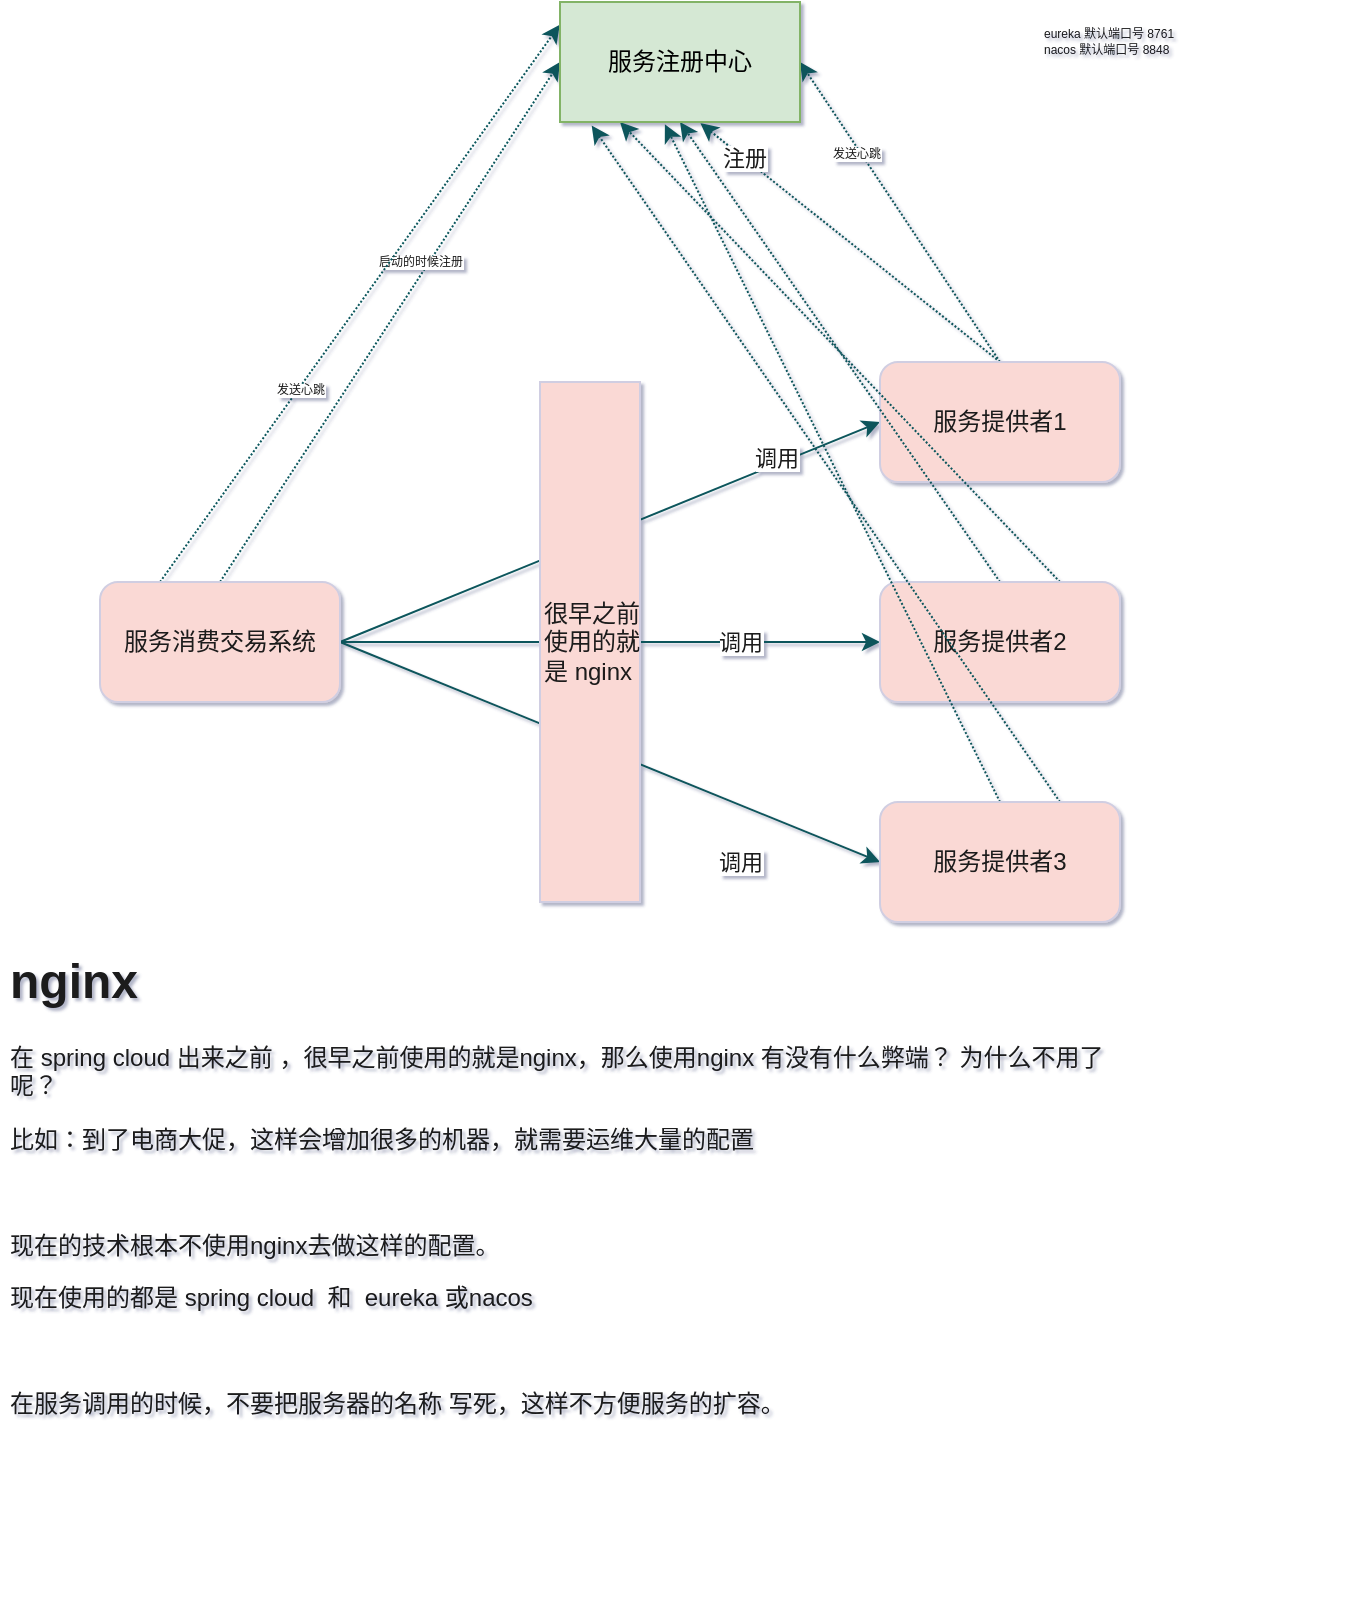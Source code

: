 <mxfile version="14.1.8" type="github">
  <diagram id="C5RBs43oDa-KdzZeNtuy" name="Page-1">
    <mxGraphModel dx="1185" dy="662" grid="1" gridSize="10" guides="1" tooltips="1" connect="1" arrows="1" fold="1" page="1" pageScale="1" pageWidth="827" pageHeight="1169" background="none" math="0" shadow="1">
      <root>
        <mxCell id="WIyWlLk6GJQsqaUBKTNV-0" />
        <mxCell id="WIyWlLk6GJQsqaUBKTNV-1" parent="WIyWlLk6GJQsqaUBKTNV-0" />
        <mxCell id="w0ampsSdZ3sBVxdebY1X-4" style="rounded=1;sketch=0;orthogonalLoop=1;jettySize=auto;html=1;exitX=1;exitY=0.5;exitDx=0;exitDy=0;entryX=0;entryY=0.5;entryDx=0;entryDy=0;strokeColor=#09555B;fontColor=#1A1A1A;" edge="1" parent="WIyWlLk6GJQsqaUBKTNV-1" source="w0ampsSdZ3sBVxdebY1X-0" target="w0ampsSdZ3sBVxdebY1X-1">
          <mxGeometry relative="1" as="geometry" />
        </mxCell>
        <mxCell id="w0ampsSdZ3sBVxdebY1X-8" value="调用" style="edgeLabel;html=1;align=center;verticalAlign=middle;resizable=0;points=[];fontColor=#1A1A1A;" vertex="1" connectable="0" parent="w0ampsSdZ3sBVxdebY1X-4">
          <mxGeometry x="0.133" relative="1" as="geometry">
            <mxPoint x="65" y="-30" as="offset" />
          </mxGeometry>
        </mxCell>
        <mxCell id="w0ampsSdZ3sBVxdebY1X-5" style="rounded=1;sketch=0;orthogonalLoop=1;jettySize=auto;html=1;exitX=1;exitY=0.5;exitDx=0;exitDy=0;entryX=0;entryY=0.5;entryDx=0;entryDy=0;strokeColor=#09555B;fontColor=#1A1A1A;" edge="1" parent="WIyWlLk6GJQsqaUBKTNV-1" source="w0ampsSdZ3sBVxdebY1X-0" target="w0ampsSdZ3sBVxdebY1X-2">
          <mxGeometry relative="1" as="geometry" />
        </mxCell>
        <mxCell id="w0ampsSdZ3sBVxdebY1X-6" style="rounded=1;sketch=0;orthogonalLoop=1;jettySize=auto;html=1;exitX=1;exitY=0.5;exitDx=0;exitDy=0;entryX=0;entryY=0.5;entryDx=0;entryDy=0;strokeColor=#09555B;fontColor=#1A1A1A;" edge="1" parent="WIyWlLk6GJQsqaUBKTNV-1" source="w0ampsSdZ3sBVxdebY1X-0" target="w0ampsSdZ3sBVxdebY1X-3">
          <mxGeometry relative="1" as="geometry" />
        </mxCell>
        <mxCell id="w0ampsSdZ3sBVxdebY1X-28" style="edgeStyle=none;rounded=1;sketch=0;orthogonalLoop=1;jettySize=auto;html=1;exitX=0.5;exitY=0;exitDx=0;exitDy=0;entryX=0;entryY=0.5;entryDx=0;entryDy=0;dashed=1;dashPattern=1 1;strokeColor=#09555B;fontSize=6;fontColor=#1A1A1A;" edge="1" parent="WIyWlLk6GJQsqaUBKTNV-1" source="w0ampsSdZ3sBVxdebY1X-0" target="w0ampsSdZ3sBVxdebY1X-16">
          <mxGeometry relative="1" as="geometry" />
        </mxCell>
        <mxCell id="w0ampsSdZ3sBVxdebY1X-30" value="启动的时候注册" style="edgeLabel;html=1;align=center;verticalAlign=middle;resizable=0;points=[];fontSize=6;fontColor=#1A1A1A;" vertex="1" connectable="0" parent="w0ampsSdZ3sBVxdebY1X-28">
          <mxGeometry x="0.369" y="-1" relative="1" as="geometry">
            <mxPoint x="-17.17" y="17.37" as="offset" />
          </mxGeometry>
        </mxCell>
        <mxCell id="w0ampsSdZ3sBVxdebY1X-29" style="edgeStyle=none;rounded=1;sketch=0;orthogonalLoop=1;jettySize=auto;html=1;exitX=0.25;exitY=0;exitDx=0;exitDy=0;entryX=-0.001;entryY=0.19;entryDx=0;entryDy=0;entryPerimeter=0;dashed=1;dashPattern=1 1;strokeColor=#09555B;fontSize=6;fontColor=#1A1A1A;" edge="1" parent="WIyWlLk6GJQsqaUBKTNV-1" source="w0ampsSdZ3sBVxdebY1X-0" target="w0ampsSdZ3sBVxdebY1X-16">
          <mxGeometry relative="1" as="geometry" />
        </mxCell>
        <mxCell id="w0ampsSdZ3sBVxdebY1X-31" value="发送心跳" style="edgeLabel;html=1;align=center;verticalAlign=middle;resizable=0;points=[];fontSize=6;fontColor=#1A1A1A;" vertex="1" connectable="0" parent="w0ampsSdZ3sBVxdebY1X-29">
          <mxGeometry x="-0.306" relative="1" as="geometry">
            <mxPoint as="offset" />
          </mxGeometry>
        </mxCell>
        <mxCell id="w0ampsSdZ3sBVxdebY1X-0" value="服务消费交易系统" style="whiteSpace=wrap;html=1;fillColor=#FAD9D5;strokeColor=#D0CEE2;fontColor=#1A1A1A;rounded=1;" vertex="1" parent="WIyWlLk6GJQsqaUBKTNV-1">
          <mxGeometry x="140" y="360" width="120" height="60" as="geometry" />
        </mxCell>
        <mxCell id="w0ampsSdZ3sBVxdebY1X-17" style="edgeStyle=none;rounded=1;sketch=0;orthogonalLoop=1;jettySize=auto;html=1;exitX=0.5;exitY=0;exitDx=0;exitDy=0;entryX=0.585;entryY=1.01;entryDx=0;entryDy=0;entryPerimeter=0;strokeColor=#09555B;fontColor=#1A1A1A;dashed=1;dashPattern=1 1;" edge="1" parent="WIyWlLk6GJQsqaUBKTNV-1" source="w0ampsSdZ3sBVxdebY1X-1" target="w0ampsSdZ3sBVxdebY1X-16">
          <mxGeometry relative="1" as="geometry" />
        </mxCell>
        <mxCell id="w0ampsSdZ3sBVxdebY1X-18" value="注册" style="edgeLabel;html=1;align=center;verticalAlign=middle;resizable=0;points=[];fontColor=#1A1A1A;" vertex="1" connectable="0" parent="w0ampsSdZ3sBVxdebY1X-17">
          <mxGeometry x="0.72" relative="1" as="geometry">
            <mxPoint as="offset" />
          </mxGeometry>
        </mxCell>
        <mxCell id="w0ampsSdZ3sBVxdebY1X-21" style="edgeStyle=none;rounded=1;sketch=0;orthogonalLoop=1;jettySize=auto;html=1;exitX=0.5;exitY=0;exitDx=0;exitDy=0;entryX=1;entryY=0.5;entryDx=0;entryDy=0;dashed=1;dashPattern=1 1;strokeColor=#09555B;fontSize=6;fontColor=#1A1A1A;" edge="1" parent="WIyWlLk6GJQsqaUBKTNV-1" source="w0ampsSdZ3sBVxdebY1X-1" target="w0ampsSdZ3sBVxdebY1X-16">
          <mxGeometry relative="1" as="geometry" />
        </mxCell>
        <mxCell id="w0ampsSdZ3sBVxdebY1X-22" value="发送心跳" style="edgeLabel;html=1;align=center;verticalAlign=middle;resizable=0;points=[];fontSize=6;fontColor=#1A1A1A;" vertex="1" connectable="0" parent="w0ampsSdZ3sBVxdebY1X-21">
          <mxGeometry x="0.41" y="2" relative="1" as="geometry">
            <mxPoint as="offset" />
          </mxGeometry>
        </mxCell>
        <mxCell id="w0ampsSdZ3sBVxdebY1X-1" value="服务提供者1" style="rounded=1;whiteSpace=wrap;html=1;sketch=0;strokeColor=#D0CEE2;fillColor=#FAD9D5;fontColor=#1A1A1A;align=center;" vertex="1" parent="WIyWlLk6GJQsqaUBKTNV-1">
          <mxGeometry x="530" y="250" width="120" height="60" as="geometry" />
        </mxCell>
        <mxCell id="w0ampsSdZ3sBVxdebY1X-23" style="edgeStyle=none;rounded=1;sketch=0;orthogonalLoop=1;jettySize=auto;html=1;exitX=0.5;exitY=0;exitDx=0;exitDy=0;entryX=0.5;entryY=1;entryDx=0;entryDy=0;dashed=1;dashPattern=1 1;strokeColor=#09555B;fontSize=6;fontColor=#1A1A1A;" edge="1" parent="WIyWlLk6GJQsqaUBKTNV-1" source="w0ampsSdZ3sBVxdebY1X-2" target="w0ampsSdZ3sBVxdebY1X-16">
          <mxGeometry relative="1" as="geometry" />
        </mxCell>
        <mxCell id="w0ampsSdZ3sBVxdebY1X-24" style="edgeStyle=none;rounded=1;sketch=0;orthogonalLoop=1;jettySize=auto;html=1;exitX=0.75;exitY=0;exitDx=0;exitDy=0;entryX=0.25;entryY=1;entryDx=0;entryDy=0;dashed=1;dashPattern=1 1;strokeColor=#09555B;fontSize=6;fontColor=#1A1A1A;" edge="1" parent="WIyWlLk6GJQsqaUBKTNV-1" source="w0ampsSdZ3sBVxdebY1X-2" target="w0ampsSdZ3sBVxdebY1X-16">
          <mxGeometry relative="1" as="geometry" />
        </mxCell>
        <mxCell id="w0ampsSdZ3sBVxdebY1X-2" value="服务提供者2" style="rounded=1;whiteSpace=wrap;html=1;sketch=0;strokeColor=#D0CEE2;fillColor=#FAD9D5;fontColor=#1A1A1A;align=center;" vertex="1" parent="WIyWlLk6GJQsqaUBKTNV-1">
          <mxGeometry x="530" y="360" width="120" height="60" as="geometry" />
        </mxCell>
        <mxCell id="w0ampsSdZ3sBVxdebY1X-26" style="edgeStyle=none;rounded=1;sketch=0;orthogonalLoop=1;jettySize=auto;html=1;exitX=0.5;exitY=0;exitDx=0;exitDy=0;entryX=0.437;entryY=1.019;entryDx=0;entryDy=0;entryPerimeter=0;dashed=1;dashPattern=1 1;strokeColor=#09555B;fontSize=6;fontColor=#1A1A1A;" edge="1" parent="WIyWlLk6GJQsqaUBKTNV-1" source="w0ampsSdZ3sBVxdebY1X-3" target="w0ampsSdZ3sBVxdebY1X-16">
          <mxGeometry relative="1" as="geometry" />
        </mxCell>
        <mxCell id="w0ampsSdZ3sBVxdebY1X-27" style="edgeStyle=none;rounded=1;sketch=0;orthogonalLoop=1;jettySize=auto;html=1;exitX=0.75;exitY=0;exitDx=0;exitDy=0;entryX=0.132;entryY=1.029;entryDx=0;entryDy=0;entryPerimeter=0;dashed=1;dashPattern=1 1;strokeColor=#09555B;fontSize=6;fontColor=#1A1A1A;" edge="1" parent="WIyWlLk6GJQsqaUBKTNV-1" source="w0ampsSdZ3sBVxdebY1X-3" target="w0ampsSdZ3sBVxdebY1X-16">
          <mxGeometry relative="1" as="geometry" />
        </mxCell>
        <mxCell id="w0ampsSdZ3sBVxdebY1X-3" value="服务提供者3" style="rounded=1;whiteSpace=wrap;html=1;sketch=0;strokeColor=#D0CEE2;fillColor=#FAD9D5;fontColor=#1A1A1A;align=center;" vertex="1" parent="WIyWlLk6GJQsqaUBKTNV-1">
          <mxGeometry x="530" y="470" width="120" height="60" as="geometry" />
        </mxCell>
        <mxCell id="w0ampsSdZ3sBVxdebY1X-10" value="调用" style="edgeLabel;html=1;align=center;verticalAlign=middle;resizable=0;points=[];fontColor=#1A1A1A;" vertex="1" connectable="0" parent="WIyWlLk6GJQsqaUBKTNV-1">
          <mxGeometry x="460" y="390.0" as="geometry" />
        </mxCell>
        <mxCell id="w0ampsSdZ3sBVxdebY1X-11" value="调用" style="edgeLabel;html=1;align=center;verticalAlign=middle;resizable=0;points=[];fontColor=#1A1A1A;" vertex="1" connectable="0" parent="WIyWlLk6GJQsqaUBKTNV-1">
          <mxGeometry x="460" y="500.0" as="geometry" />
        </mxCell>
        <mxCell id="w0ampsSdZ3sBVxdebY1X-12" value="很早之前使用的就是 nginx" style="rounded=0;whiteSpace=wrap;html=1;sketch=0;strokeColor=#D0CEE2;fillColor=#FAD9D5;fontColor=#1A1A1A;align=left;" vertex="1" parent="WIyWlLk6GJQsqaUBKTNV-1">
          <mxGeometry x="360" y="260" width="50" height="260" as="geometry" />
        </mxCell>
        <mxCell id="w0ampsSdZ3sBVxdebY1X-13" value="&lt;h1&gt;nginx&lt;/h1&gt;&lt;p&gt;在 spring cloud 出来之前 ，很早之前使用的就是nginx，那么使用nginx 有没有什么弊端？ 为什么不用了呢？&lt;br&gt;&lt;/p&gt;&lt;p&gt;比如：到了电商大促，这样会增加很多的机器，就需要运维大量的配置&lt;/p&gt;&lt;p&gt;&lt;br&gt;&lt;/p&gt;&lt;p&gt;现在的技术根本不使用nginx去做这样的配置。&lt;/p&gt;&lt;p&gt;现在使用的都是 spring cloud&amp;nbsp; 和&amp;nbsp; eureka 或nacos&amp;nbsp;&lt;/p&gt;&lt;p&gt;&lt;br&gt;&lt;/p&gt;&lt;p&gt;在服务调用的时候，不要把服务器的名称 写死，这样不方便服务的扩容。&lt;/p&gt;&lt;p&gt;&lt;br&gt;&lt;/p&gt;&lt;p&gt;&lt;br&gt;&lt;/p&gt;&lt;p&gt;&lt;br&gt;&lt;/p&gt;&lt;p&gt;&lt;br&gt;&lt;/p&gt;&lt;p&gt;&lt;br&gt;&lt;/p&gt;&lt;p&gt;&lt;br&gt;&lt;/p&gt;&lt;p&gt;&lt;br&gt;&lt;/p&gt;" style="text;html=1;strokeColor=none;fillColor=none;spacing=5;spacingTop=-20;whiteSpace=wrap;overflow=hidden;rounded=0;sketch=0;fontColor=#1A1A1A;align=left;" vertex="1" parent="WIyWlLk6GJQsqaUBKTNV-1">
          <mxGeometry x="90" y="540" width="570" height="330" as="geometry" />
        </mxCell>
        <mxCell id="w0ampsSdZ3sBVxdebY1X-16" value="服务注册中心" style="rounded=0;whiteSpace=wrap;html=1;sketch=0;strokeColor=#82b366;fillColor=#d5e8d4;align=center;" vertex="1" parent="WIyWlLk6GJQsqaUBKTNV-1">
          <mxGeometry x="370" y="70" width="120" height="60" as="geometry" />
        </mxCell>
        <mxCell id="w0ampsSdZ3sBVxdebY1X-32" value="eureka 默认端口号 8761&amp;nbsp;&lt;br&gt;nacos 默认端口号 8848" style="text;html=1;strokeColor=none;fillColor=none;align=left;verticalAlign=middle;whiteSpace=wrap;rounded=0;sketch=0;fontSize=6;fontColor=#1A1A1A;" vertex="1" parent="WIyWlLk6GJQsqaUBKTNV-1">
          <mxGeometry x="610" y="70" width="150" height="40" as="geometry" />
        </mxCell>
      </root>
    </mxGraphModel>
  </diagram>
</mxfile>
